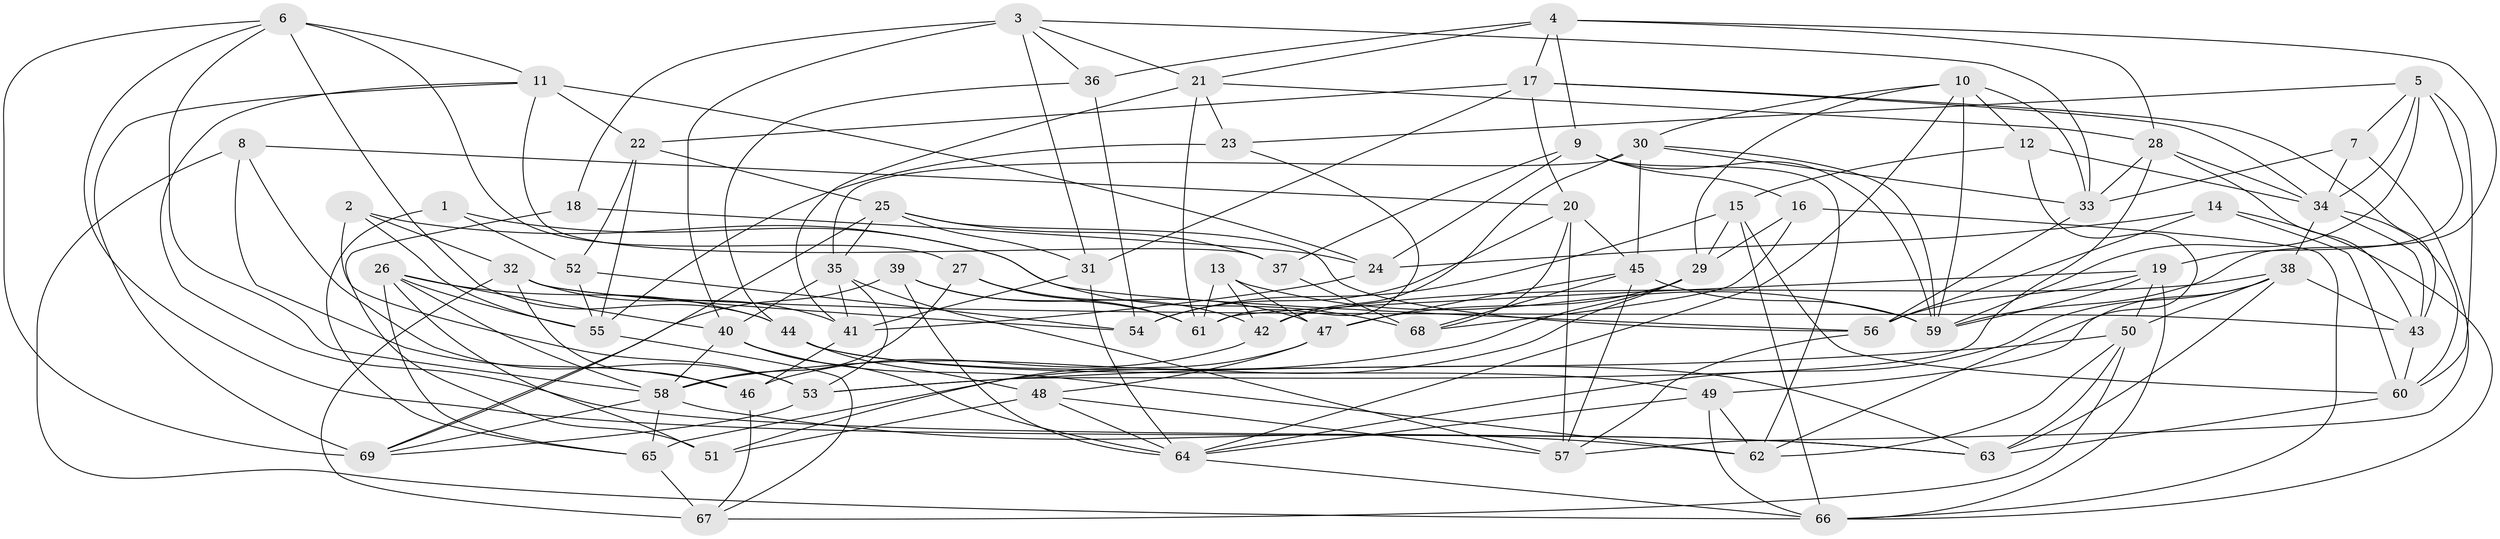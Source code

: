 // original degree distribution, {4: 1.0}
// Generated by graph-tools (version 1.1) at 2025/03/03/09/25 03:03:01]
// undirected, 69 vertices, 189 edges
graph export_dot {
graph [start="1"]
  node [color=gray90,style=filled];
  1;
  2;
  3;
  4;
  5;
  6;
  7;
  8;
  9;
  10;
  11;
  12;
  13;
  14;
  15;
  16;
  17;
  18;
  19;
  20;
  21;
  22;
  23;
  24;
  25;
  26;
  27;
  28;
  29;
  30;
  31;
  32;
  33;
  34;
  35;
  36;
  37;
  38;
  39;
  40;
  41;
  42;
  43;
  44;
  45;
  46;
  47;
  48;
  49;
  50;
  51;
  52;
  53;
  54;
  55;
  56;
  57;
  58;
  59;
  60;
  61;
  62;
  63;
  64;
  65;
  66;
  67;
  68;
  69;
  1 -- 52 [weight=1.0];
  1 -- 65 [weight=1.0];
  1 -- 68 [weight=2.0];
  2 -- 32 [weight=1.0];
  2 -- 53 [weight=1.0];
  2 -- 55 [weight=1.0];
  2 -- 56 [weight=1.0];
  3 -- 18 [weight=1.0];
  3 -- 21 [weight=1.0];
  3 -- 31 [weight=1.0];
  3 -- 33 [weight=1.0];
  3 -- 36 [weight=1.0];
  3 -- 40 [weight=1.0];
  4 -- 9 [weight=1.0];
  4 -- 17 [weight=1.0];
  4 -- 21 [weight=1.0];
  4 -- 28 [weight=1.0];
  4 -- 36 [weight=1.0];
  4 -- 59 [weight=1.0];
  5 -- 7 [weight=1.0];
  5 -- 19 [weight=1.0];
  5 -- 23 [weight=1.0];
  5 -- 34 [weight=1.0];
  5 -- 59 [weight=1.0];
  5 -- 60 [weight=1.0];
  6 -- 11 [weight=1.0];
  6 -- 27 [weight=1.0];
  6 -- 44 [weight=1.0];
  6 -- 58 [weight=1.0];
  6 -- 63 [weight=1.0];
  6 -- 69 [weight=1.0];
  7 -- 33 [weight=1.0];
  7 -- 34 [weight=1.0];
  7 -- 57 [weight=1.0];
  8 -- 20 [weight=1.0];
  8 -- 46 [weight=1.0];
  8 -- 53 [weight=1.0];
  8 -- 66 [weight=1.0];
  9 -- 16 [weight=1.0];
  9 -- 24 [weight=1.0];
  9 -- 37 [weight=1.0];
  9 -- 59 [weight=1.0];
  9 -- 62 [weight=1.0];
  10 -- 12 [weight=1.0];
  10 -- 29 [weight=1.0];
  10 -- 30 [weight=1.0];
  10 -- 33 [weight=1.0];
  10 -- 59 [weight=1.0];
  10 -- 64 [weight=1.0];
  11 -- 22 [weight=1.0];
  11 -- 24 [weight=1.0];
  11 -- 37 [weight=1.0];
  11 -- 63 [weight=1.0];
  11 -- 69 [weight=1.0];
  12 -- 15 [weight=1.0];
  12 -- 34 [weight=1.0];
  12 -- 62 [weight=1.0];
  13 -- 42 [weight=1.0];
  13 -- 47 [weight=1.0];
  13 -- 59 [weight=1.0];
  13 -- 61 [weight=1.0];
  14 -- 24 [weight=2.0];
  14 -- 56 [weight=1.0];
  14 -- 60 [weight=1.0];
  14 -- 66 [weight=2.0];
  15 -- 29 [weight=1.0];
  15 -- 54 [weight=1.0];
  15 -- 60 [weight=1.0];
  15 -- 66 [weight=2.0];
  16 -- 29 [weight=1.0];
  16 -- 66 [weight=1.0];
  16 -- 68 [weight=1.0];
  17 -- 20 [weight=1.0];
  17 -- 22 [weight=1.0];
  17 -- 31 [weight=1.0];
  17 -- 34 [weight=1.0];
  17 -- 43 [weight=1.0];
  18 -- 24 [weight=1.0];
  18 -- 51 [weight=2.0];
  19 -- 50 [weight=1.0];
  19 -- 56 [weight=1.0];
  19 -- 59 [weight=1.0];
  19 -- 61 [weight=1.0];
  19 -- 66 [weight=1.0];
  20 -- 45 [weight=1.0];
  20 -- 54 [weight=1.0];
  20 -- 57 [weight=1.0];
  20 -- 68 [weight=1.0];
  21 -- 23 [weight=1.0];
  21 -- 28 [weight=1.0];
  21 -- 41 [weight=1.0];
  21 -- 61 [weight=1.0];
  22 -- 25 [weight=1.0];
  22 -- 52 [weight=2.0];
  22 -- 55 [weight=1.0];
  23 -- 55 [weight=1.0];
  23 -- 61 [weight=1.0];
  24 -- 41 [weight=1.0];
  25 -- 31 [weight=1.0];
  25 -- 35 [weight=1.0];
  25 -- 37 [weight=1.0];
  25 -- 56 [weight=1.0];
  25 -- 69 [weight=1.0];
  26 -- 40 [weight=1.0];
  26 -- 44 [weight=1.0];
  26 -- 51 [weight=1.0];
  26 -- 55 [weight=1.0];
  26 -- 58 [weight=1.0];
  26 -- 65 [weight=1.0];
  27 -- 47 [weight=1.0];
  27 -- 58 [weight=1.0];
  27 -- 61 [weight=1.0];
  28 -- 33 [weight=1.0];
  28 -- 34 [weight=1.0];
  28 -- 43 [weight=1.0];
  28 -- 53 [weight=1.0];
  29 -- 47 [weight=1.0];
  29 -- 58 [weight=1.0];
  29 -- 65 [weight=1.0];
  30 -- 33 [weight=1.0];
  30 -- 35 [weight=1.0];
  30 -- 42 [weight=1.0];
  30 -- 45 [weight=1.0];
  30 -- 59 [weight=1.0];
  31 -- 41 [weight=1.0];
  31 -- 64 [weight=2.0];
  32 -- 41 [weight=1.0];
  32 -- 43 [weight=1.0];
  32 -- 46 [weight=1.0];
  32 -- 54 [weight=1.0];
  32 -- 67 [weight=1.0];
  33 -- 56 [weight=1.0];
  34 -- 38 [weight=1.0];
  34 -- 43 [weight=1.0];
  34 -- 60 [weight=1.0];
  35 -- 40 [weight=1.0];
  35 -- 41 [weight=1.0];
  35 -- 53 [weight=1.0];
  35 -- 57 [weight=1.0];
  36 -- 44 [weight=1.0];
  36 -- 54 [weight=1.0];
  37 -- 68 [weight=1.0];
  38 -- 42 [weight=1.0];
  38 -- 43 [weight=1.0];
  38 -- 49 [weight=1.0];
  38 -- 50 [weight=1.0];
  38 -- 63 [weight=1.0];
  38 -- 64 [weight=2.0];
  39 -- 42 [weight=1.0];
  39 -- 61 [weight=1.0];
  39 -- 64 [weight=1.0];
  39 -- 69 [weight=1.0];
  40 -- 58 [weight=1.0];
  40 -- 62 [weight=1.0];
  40 -- 64 [weight=1.0];
  41 -- 46 [weight=1.0];
  42 -- 46 [weight=2.0];
  43 -- 60 [weight=1.0];
  44 -- 48 [weight=1.0];
  44 -- 49 [weight=1.0];
  44 -- 63 [weight=1.0];
  45 -- 47 [weight=1.0];
  45 -- 57 [weight=1.0];
  45 -- 59 [weight=1.0];
  45 -- 68 [weight=1.0];
  46 -- 67 [weight=1.0];
  47 -- 48 [weight=1.0];
  47 -- 51 [weight=1.0];
  48 -- 51 [weight=2.0];
  48 -- 57 [weight=1.0];
  48 -- 64 [weight=1.0];
  49 -- 62 [weight=1.0];
  49 -- 64 [weight=1.0];
  49 -- 66 [weight=2.0];
  50 -- 53 [weight=1.0];
  50 -- 62 [weight=1.0];
  50 -- 63 [weight=1.0];
  50 -- 67 [weight=1.0];
  52 -- 54 [weight=2.0];
  52 -- 55 [weight=1.0];
  53 -- 69 [weight=1.0];
  55 -- 67 [weight=1.0];
  56 -- 57 [weight=1.0];
  58 -- 62 [weight=1.0];
  58 -- 65 [weight=1.0];
  58 -- 69 [weight=1.0];
  60 -- 63 [weight=1.0];
  64 -- 66 [weight=1.0];
  65 -- 67 [weight=2.0];
}
